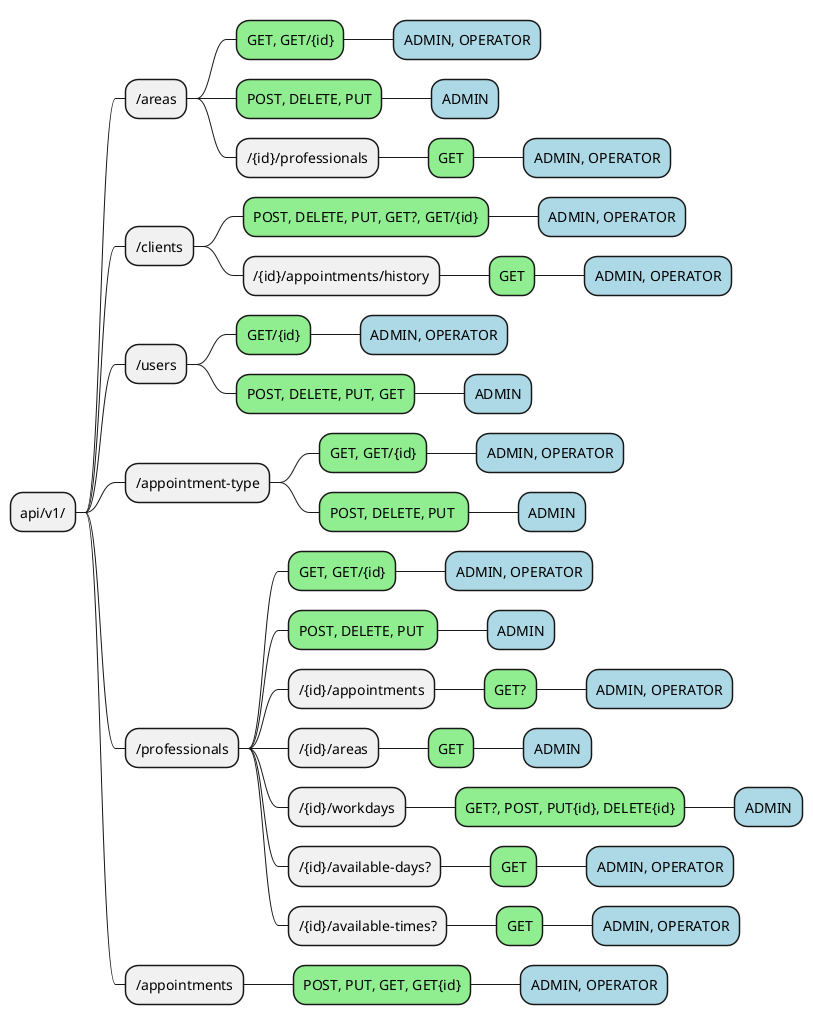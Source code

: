 @startmindmap "end-points"

* api/v1/
    ** /areas
        ***[#LightGreen] GET, GET/{id}
            ****[#LightBlue] ADMIN, OPERATOR
        ***[#LightGreen] POST, DELETE, PUT
            ****[#LightBlue] ADMIN
        *** /{id}/professionals
            ****[#LightGreen] GET
                *****[#LightBlue] ADMIN, OPERATOR

    ** /clients
        ***[#LightGreen] POST, DELETE, PUT, GET?, GET/{id}
            ****[#LightBlue] ADMIN, OPERATOR
        *** /{id}/appointments/history
            ****[#LightGreen] GET
                *****[#LightBlue] ADMIN, OPERATOR

    ** /users
        ***[#LightGreen] GET/{id}
            ****[#LightBlue] ADMIN, OPERATOR
        ***[#LightGreen] POST, DELETE, PUT, GET
            ****[#LightBlue] ADMIN

    ** /appointment-type
        ***[#LightGreen] GET, GET/{id}
            ****[#LightBlue] ADMIN, OPERATOR
        ***[#LightGreen] POST, DELETE, PUT 
            ****[#LightBlue] ADMIN

    ** /professionals
        ***[#LightGreen] GET, GET/{id}
            ****[#LightBlue] ADMIN, OPERATOR
        
        ***[#LightGreen] POST, DELETE, PUT 
            ****[#LightBlue] ADMIN
        
        *** /{id}/appointments
            ****[#LightGreen] GET?
                *****[#LightBlue] ADMIN, OPERATOR
        
        *** /{id}/areas
            ****[#LightGreen] GET
                *****[#LightBlue] ADMIN
        
        *** /{id}/workdays
            ****[#LightGreen] GET?, POST, PUT{id}, DELETE{id}
                *****[#LightBlue] ADMIN
        
        *** /{id}/available-days?
            ****[#LightGreen] GET
                *****[#LightBlue] ADMIN, OPERATOR
        
        *** /{id}/available-times?
            ****[#LightGreen] GET
                *****[#LightBlue] ADMIN, OPERATOR

    ** /appointments
        ***[#LightGreen] POST, PUT, GET, GET{id}
            ****[#LightBlue] ADMIN, OPERATOR




@endmindmap